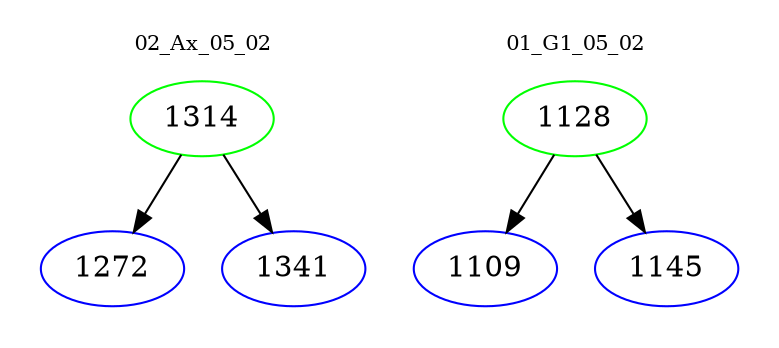 digraph{
subgraph cluster_0 {
color = white
label = "02_Ax_05_02";
fontsize=10;
T0_1314 [label="1314", color="green"]
T0_1314 -> T0_1272 [color="black"]
T0_1272 [label="1272", color="blue"]
T0_1314 -> T0_1341 [color="black"]
T0_1341 [label="1341", color="blue"]
}
subgraph cluster_1 {
color = white
label = "01_G1_05_02";
fontsize=10;
T1_1128 [label="1128", color="green"]
T1_1128 -> T1_1109 [color="black"]
T1_1109 [label="1109", color="blue"]
T1_1128 -> T1_1145 [color="black"]
T1_1145 [label="1145", color="blue"]
}
}
